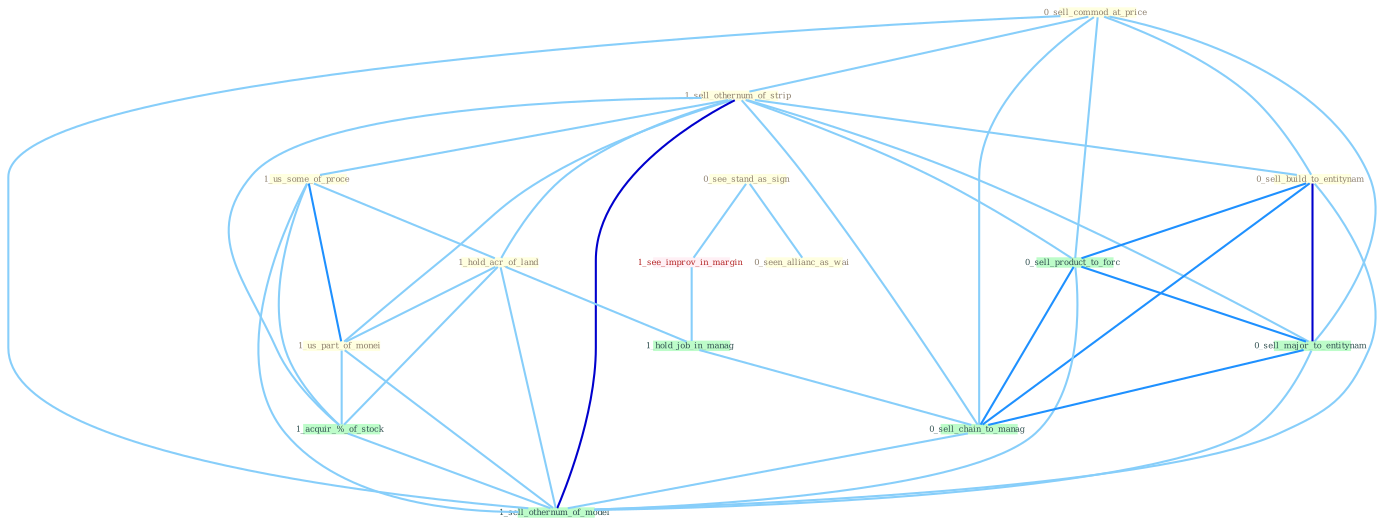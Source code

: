 Graph G{ 
    node
    [shape=polygon,style=filled,width=.5,height=.06,color="#BDFCC9",fixedsize=true,fontsize=4,
    fontcolor="#2f4f4f"];
    {node
    [color="#ffffe0", fontcolor="#8b7d6b"] "0_sell_commod_at_price " "1_sell_othernum_of_strip " "0_see_stand_as_sign " "0_sell_build_to_entitynam " "0_seen_allianc_as_wai " "1_us_some_of_proce " "1_hold_acr_of_land " "1_us_part_of_monei "}
{node [color="#fff0f5", fontcolor="#b22222"] "1_see_improv_in_margin "}
edge [color="#B0E2FF"];

	"0_sell_commod_at_price " -- "1_sell_othernum_of_strip " [w="1", color="#87cefa" ];
	"0_sell_commod_at_price " -- "0_sell_build_to_entitynam " [w="1", color="#87cefa" ];
	"0_sell_commod_at_price " -- "0_sell_product_to_forc " [w="1", color="#87cefa" ];
	"0_sell_commod_at_price " -- "0_sell_major_to_entitynam " [w="1", color="#87cefa" ];
	"0_sell_commod_at_price " -- "0_sell_chain_to_manag " [w="1", color="#87cefa" ];
	"0_sell_commod_at_price " -- "1_sell_othernum_of_model " [w="1", color="#87cefa" ];
	"1_sell_othernum_of_strip " -- "0_sell_build_to_entitynam " [w="1", color="#87cefa" ];
	"1_sell_othernum_of_strip " -- "1_us_some_of_proce " [w="1", color="#87cefa" ];
	"1_sell_othernum_of_strip " -- "1_hold_acr_of_land " [w="1", color="#87cefa" ];
	"1_sell_othernum_of_strip " -- "1_us_part_of_monei " [w="1", color="#87cefa" ];
	"1_sell_othernum_of_strip " -- "1_acquir_%_of_stock " [w="1", color="#87cefa" ];
	"1_sell_othernum_of_strip " -- "0_sell_product_to_forc " [w="1", color="#87cefa" ];
	"1_sell_othernum_of_strip " -- "0_sell_major_to_entitynam " [w="1", color="#87cefa" ];
	"1_sell_othernum_of_strip " -- "0_sell_chain_to_manag " [w="1", color="#87cefa" ];
	"1_sell_othernum_of_strip " -- "1_sell_othernum_of_model " [w="3", color="#0000cd" , len=0.6];
	"0_see_stand_as_sign " -- "0_seen_allianc_as_wai " [w="1", color="#87cefa" ];
	"0_see_stand_as_sign " -- "1_see_improv_in_margin " [w="1", color="#87cefa" ];
	"0_sell_build_to_entitynam " -- "0_sell_product_to_forc " [w="2", color="#1e90ff" , len=0.8];
	"0_sell_build_to_entitynam " -- "0_sell_major_to_entitynam " [w="3", color="#0000cd" , len=0.6];
	"0_sell_build_to_entitynam " -- "0_sell_chain_to_manag " [w="2", color="#1e90ff" , len=0.8];
	"0_sell_build_to_entitynam " -- "1_sell_othernum_of_model " [w="1", color="#87cefa" ];
	"1_us_some_of_proce " -- "1_hold_acr_of_land " [w="1", color="#87cefa" ];
	"1_us_some_of_proce " -- "1_us_part_of_monei " [w="2", color="#1e90ff" , len=0.8];
	"1_us_some_of_proce " -- "1_acquir_%_of_stock " [w="1", color="#87cefa" ];
	"1_us_some_of_proce " -- "1_sell_othernum_of_model " [w="1", color="#87cefa" ];
	"1_hold_acr_of_land " -- "1_us_part_of_monei " [w="1", color="#87cefa" ];
	"1_hold_acr_of_land " -- "1_acquir_%_of_stock " [w="1", color="#87cefa" ];
	"1_hold_acr_of_land " -- "1_hold_job_in_manag " [w="1", color="#87cefa" ];
	"1_hold_acr_of_land " -- "1_sell_othernum_of_model " [w="1", color="#87cefa" ];
	"1_us_part_of_monei " -- "1_acquir_%_of_stock " [w="1", color="#87cefa" ];
	"1_us_part_of_monei " -- "1_sell_othernum_of_model " [w="1", color="#87cefa" ];
	"1_see_improv_in_margin " -- "1_hold_job_in_manag " [w="1", color="#87cefa" ];
	"1_acquir_%_of_stock " -- "1_sell_othernum_of_model " [w="1", color="#87cefa" ];
	"1_hold_job_in_manag " -- "0_sell_chain_to_manag " [w="1", color="#87cefa" ];
	"0_sell_product_to_forc " -- "0_sell_major_to_entitynam " [w="2", color="#1e90ff" , len=0.8];
	"0_sell_product_to_forc " -- "0_sell_chain_to_manag " [w="2", color="#1e90ff" , len=0.8];
	"0_sell_product_to_forc " -- "1_sell_othernum_of_model " [w="1", color="#87cefa" ];
	"0_sell_major_to_entitynam " -- "0_sell_chain_to_manag " [w="2", color="#1e90ff" , len=0.8];
	"0_sell_major_to_entitynam " -- "1_sell_othernum_of_model " [w="1", color="#87cefa" ];
	"0_sell_chain_to_manag " -- "1_sell_othernum_of_model " [w="1", color="#87cefa" ];
}